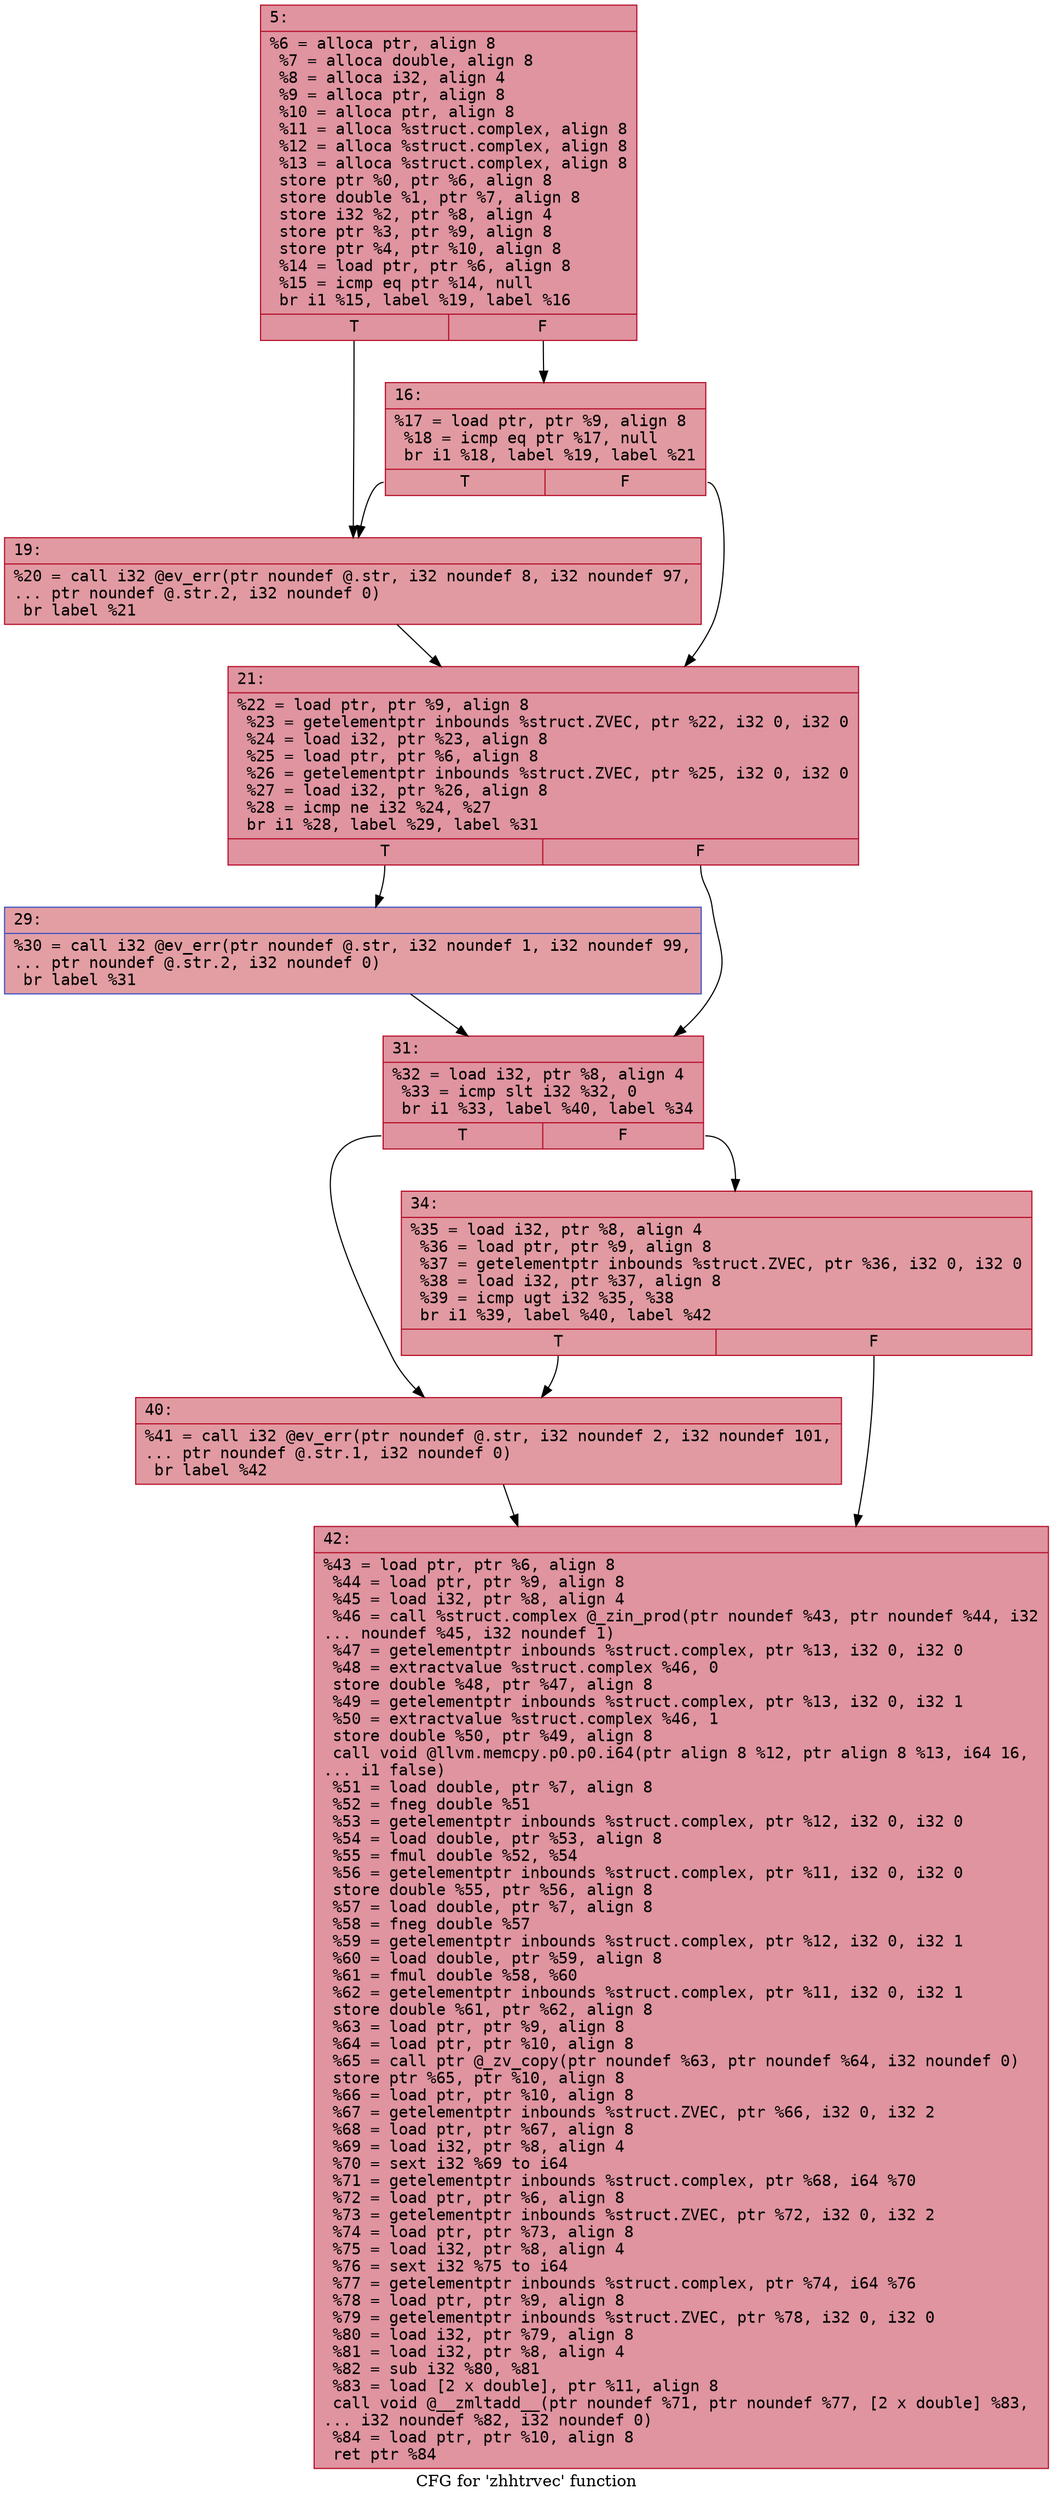digraph "CFG for 'zhhtrvec' function" {
	label="CFG for 'zhhtrvec' function";

	Node0x600003c36300 [shape=record,color="#b70d28ff", style=filled, fillcolor="#b70d2870" fontname="Courier",label="{5:\l|  %6 = alloca ptr, align 8\l  %7 = alloca double, align 8\l  %8 = alloca i32, align 4\l  %9 = alloca ptr, align 8\l  %10 = alloca ptr, align 8\l  %11 = alloca %struct.complex, align 8\l  %12 = alloca %struct.complex, align 8\l  %13 = alloca %struct.complex, align 8\l  store ptr %0, ptr %6, align 8\l  store double %1, ptr %7, align 8\l  store i32 %2, ptr %8, align 4\l  store ptr %3, ptr %9, align 8\l  store ptr %4, ptr %10, align 8\l  %14 = load ptr, ptr %6, align 8\l  %15 = icmp eq ptr %14, null\l  br i1 %15, label %19, label %16\l|{<s0>T|<s1>F}}"];
	Node0x600003c36300:s0 -> Node0x600003c363a0[tooltip="5 -> 19\nProbability 37.50%" ];
	Node0x600003c36300:s1 -> Node0x600003c36350[tooltip="5 -> 16\nProbability 62.50%" ];
	Node0x600003c36350 [shape=record,color="#b70d28ff", style=filled, fillcolor="#bb1b2c70" fontname="Courier",label="{16:\l|  %17 = load ptr, ptr %9, align 8\l  %18 = icmp eq ptr %17, null\l  br i1 %18, label %19, label %21\l|{<s0>T|<s1>F}}"];
	Node0x600003c36350:s0 -> Node0x600003c363a0[tooltip="16 -> 19\nProbability 37.50%" ];
	Node0x600003c36350:s1 -> Node0x600003c363f0[tooltip="16 -> 21\nProbability 62.50%" ];
	Node0x600003c363a0 [shape=record,color="#b70d28ff", style=filled, fillcolor="#bb1b2c70" fontname="Courier",label="{19:\l|  %20 = call i32 @ev_err(ptr noundef @.str, i32 noundef 8, i32 noundef 97,\l... ptr noundef @.str.2, i32 noundef 0)\l  br label %21\l}"];
	Node0x600003c363a0 -> Node0x600003c363f0[tooltip="19 -> 21\nProbability 100.00%" ];
	Node0x600003c363f0 [shape=record,color="#b70d28ff", style=filled, fillcolor="#b70d2870" fontname="Courier",label="{21:\l|  %22 = load ptr, ptr %9, align 8\l  %23 = getelementptr inbounds %struct.ZVEC, ptr %22, i32 0, i32 0\l  %24 = load i32, ptr %23, align 8\l  %25 = load ptr, ptr %6, align 8\l  %26 = getelementptr inbounds %struct.ZVEC, ptr %25, i32 0, i32 0\l  %27 = load i32, ptr %26, align 8\l  %28 = icmp ne i32 %24, %27\l  br i1 %28, label %29, label %31\l|{<s0>T|<s1>F}}"];
	Node0x600003c363f0:s0 -> Node0x600003c36440[tooltip="21 -> 29\nProbability 50.00%" ];
	Node0x600003c363f0:s1 -> Node0x600003c36490[tooltip="21 -> 31\nProbability 50.00%" ];
	Node0x600003c36440 [shape=record,color="#3d50c3ff", style=filled, fillcolor="#be242e70" fontname="Courier",label="{29:\l|  %30 = call i32 @ev_err(ptr noundef @.str, i32 noundef 1, i32 noundef 99,\l... ptr noundef @.str.2, i32 noundef 0)\l  br label %31\l}"];
	Node0x600003c36440 -> Node0x600003c36490[tooltip="29 -> 31\nProbability 100.00%" ];
	Node0x600003c36490 [shape=record,color="#b70d28ff", style=filled, fillcolor="#b70d2870" fontname="Courier",label="{31:\l|  %32 = load i32, ptr %8, align 4\l  %33 = icmp slt i32 %32, 0\l  br i1 %33, label %40, label %34\l|{<s0>T|<s1>F}}"];
	Node0x600003c36490:s0 -> Node0x600003c36530[tooltip="31 -> 40\nProbability 37.50%" ];
	Node0x600003c36490:s1 -> Node0x600003c364e0[tooltip="31 -> 34\nProbability 62.50%" ];
	Node0x600003c364e0 [shape=record,color="#b70d28ff", style=filled, fillcolor="#bb1b2c70" fontname="Courier",label="{34:\l|  %35 = load i32, ptr %8, align 4\l  %36 = load ptr, ptr %9, align 8\l  %37 = getelementptr inbounds %struct.ZVEC, ptr %36, i32 0, i32 0\l  %38 = load i32, ptr %37, align 8\l  %39 = icmp ugt i32 %35, %38\l  br i1 %39, label %40, label %42\l|{<s0>T|<s1>F}}"];
	Node0x600003c364e0:s0 -> Node0x600003c36530[tooltip="34 -> 40\nProbability 50.00%" ];
	Node0x600003c364e0:s1 -> Node0x600003c36580[tooltip="34 -> 42\nProbability 50.00%" ];
	Node0x600003c36530 [shape=record,color="#b70d28ff", style=filled, fillcolor="#bb1b2c70" fontname="Courier",label="{40:\l|  %41 = call i32 @ev_err(ptr noundef @.str, i32 noundef 2, i32 noundef 101,\l... ptr noundef @.str.1, i32 noundef 0)\l  br label %42\l}"];
	Node0x600003c36530 -> Node0x600003c36580[tooltip="40 -> 42\nProbability 100.00%" ];
	Node0x600003c36580 [shape=record,color="#b70d28ff", style=filled, fillcolor="#b70d2870" fontname="Courier",label="{42:\l|  %43 = load ptr, ptr %6, align 8\l  %44 = load ptr, ptr %9, align 8\l  %45 = load i32, ptr %8, align 4\l  %46 = call %struct.complex @_zin_prod(ptr noundef %43, ptr noundef %44, i32\l... noundef %45, i32 noundef 1)\l  %47 = getelementptr inbounds %struct.complex, ptr %13, i32 0, i32 0\l  %48 = extractvalue %struct.complex %46, 0\l  store double %48, ptr %47, align 8\l  %49 = getelementptr inbounds %struct.complex, ptr %13, i32 0, i32 1\l  %50 = extractvalue %struct.complex %46, 1\l  store double %50, ptr %49, align 8\l  call void @llvm.memcpy.p0.p0.i64(ptr align 8 %12, ptr align 8 %13, i64 16,\l... i1 false)\l  %51 = load double, ptr %7, align 8\l  %52 = fneg double %51\l  %53 = getelementptr inbounds %struct.complex, ptr %12, i32 0, i32 0\l  %54 = load double, ptr %53, align 8\l  %55 = fmul double %52, %54\l  %56 = getelementptr inbounds %struct.complex, ptr %11, i32 0, i32 0\l  store double %55, ptr %56, align 8\l  %57 = load double, ptr %7, align 8\l  %58 = fneg double %57\l  %59 = getelementptr inbounds %struct.complex, ptr %12, i32 0, i32 1\l  %60 = load double, ptr %59, align 8\l  %61 = fmul double %58, %60\l  %62 = getelementptr inbounds %struct.complex, ptr %11, i32 0, i32 1\l  store double %61, ptr %62, align 8\l  %63 = load ptr, ptr %9, align 8\l  %64 = load ptr, ptr %10, align 8\l  %65 = call ptr @_zv_copy(ptr noundef %63, ptr noundef %64, i32 noundef 0)\l  store ptr %65, ptr %10, align 8\l  %66 = load ptr, ptr %10, align 8\l  %67 = getelementptr inbounds %struct.ZVEC, ptr %66, i32 0, i32 2\l  %68 = load ptr, ptr %67, align 8\l  %69 = load i32, ptr %8, align 4\l  %70 = sext i32 %69 to i64\l  %71 = getelementptr inbounds %struct.complex, ptr %68, i64 %70\l  %72 = load ptr, ptr %6, align 8\l  %73 = getelementptr inbounds %struct.ZVEC, ptr %72, i32 0, i32 2\l  %74 = load ptr, ptr %73, align 8\l  %75 = load i32, ptr %8, align 4\l  %76 = sext i32 %75 to i64\l  %77 = getelementptr inbounds %struct.complex, ptr %74, i64 %76\l  %78 = load ptr, ptr %9, align 8\l  %79 = getelementptr inbounds %struct.ZVEC, ptr %78, i32 0, i32 0\l  %80 = load i32, ptr %79, align 8\l  %81 = load i32, ptr %8, align 4\l  %82 = sub i32 %80, %81\l  %83 = load [2 x double], ptr %11, align 8\l  call void @__zmltadd__(ptr noundef %71, ptr noundef %77, [2 x double] %83,\l... i32 noundef %82, i32 noundef 0)\l  %84 = load ptr, ptr %10, align 8\l  ret ptr %84\l}"];
}
